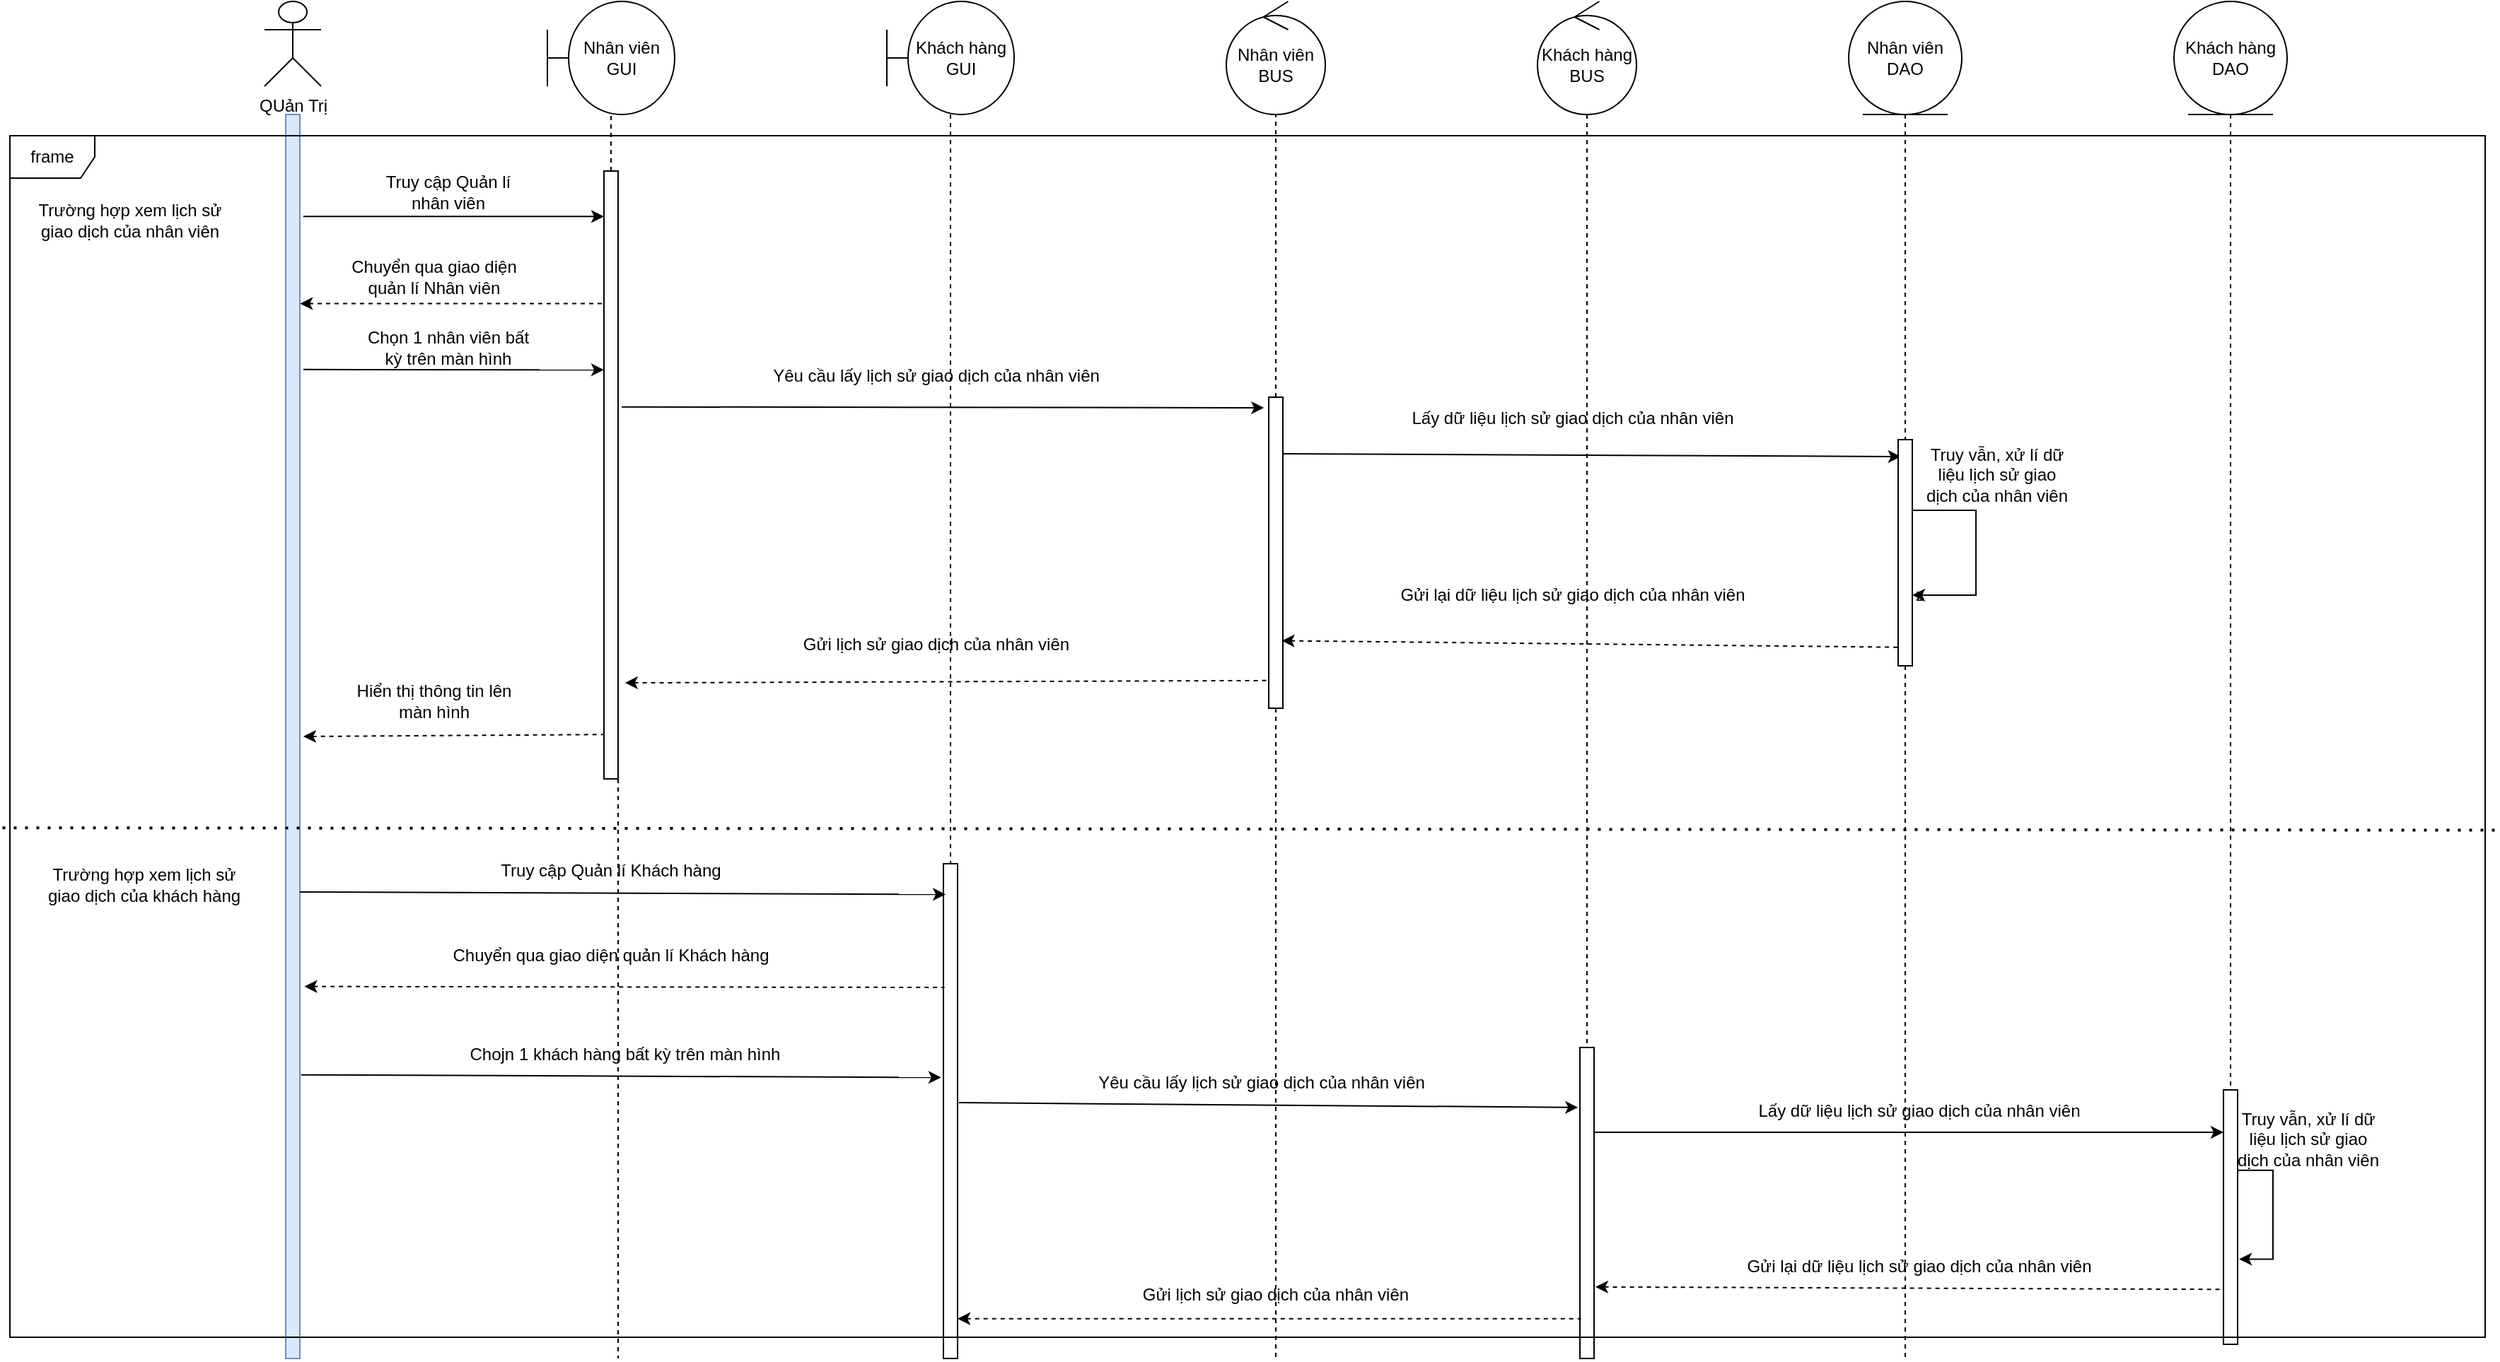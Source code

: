 <mxfile version="20.3.0" type="device"><diagram id="tAU3ARZs8YP1AsgfPNTk" name="Page-1"><mxGraphModel dx="2805" dy="1445" grid="1" gridSize="10" guides="1" tooltips="1" connect="1" arrows="1" fold="1" page="1" pageScale="1" pageWidth="850" pageHeight="1100" math="0" shadow="0"><root><mxCell id="0"/><mxCell id="1" parent="0"/><mxCell id="wdVBwy9PyyrBsqAOxplV-1" value="QUản Trị" style="shape=umlActor;verticalLabelPosition=bottom;verticalAlign=top;html=1;" vertex="1" parent="1"><mxGeometry x="160" y="240" width="40" height="60" as="geometry"/></mxCell><mxCell id="wdVBwy9PyyrBsqAOxplV-3" value="Nhân viên&lt;br&gt;GUI" style="shape=umlBoundary;whiteSpace=wrap;html=1;" vertex="1" parent="1"><mxGeometry x="360" y="240" width="90" height="80" as="geometry"/></mxCell><mxCell id="wdVBwy9PyyrBsqAOxplV-23" style="rounded=0;orthogonalLoop=1;jettySize=auto;html=1;entryX=0.5;entryY=0.111;entryDx=0;entryDy=0;entryPerimeter=0;dashed=1;startArrow=none;startFill=0;endArrow=none;endFill=0;" edge="1" parent="1" source="wdVBwy9PyyrBsqAOxplV-4" target="wdVBwy9PyyrBsqAOxplV-22"><mxGeometry relative="1" as="geometry"/></mxCell><mxCell id="wdVBwy9PyyrBsqAOxplV-4" value="Khách hàng&lt;br&gt;GUI" style="shape=umlBoundary;whiteSpace=wrap;html=1;" vertex="1" parent="1"><mxGeometry x="600" y="240" width="90" height="80" as="geometry"/></mxCell><mxCell id="wdVBwy9PyyrBsqAOxplV-32" style="edgeStyle=none;rounded=0;orthogonalLoop=1;jettySize=auto;html=1;dashed=1;startArrow=none;startFill=0;endArrow=none;endFill=0;" edge="1" parent="1" source="wdVBwy9PyyrBsqAOxplV-5" target="wdVBwy9PyyrBsqAOxplV-31"><mxGeometry relative="1" as="geometry"/></mxCell><mxCell id="wdVBwy9PyyrBsqAOxplV-5" value="Nhân viên&lt;br&gt;DAO" style="ellipse;shape=umlEntity;whiteSpace=wrap;html=1;" vertex="1" parent="1"><mxGeometry x="1280" y="240" width="80" height="80" as="geometry"/></mxCell><mxCell id="wdVBwy9PyyrBsqAOxplV-6" value="Nhân viên BUS" style="ellipse;shape=umlControl;whiteSpace=wrap;html=1;" vertex="1" parent="1"><mxGeometry x="840" y="240" width="70" height="80" as="geometry"/></mxCell><mxCell id="wdVBwy9PyyrBsqAOxplV-51" style="rounded=0;orthogonalLoop=1;jettySize=auto;html=1;startArrow=none;startFill=0;endArrow=none;endFill=0;dashed=1;" edge="1" parent="1" source="wdVBwy9PyyrBsqAOxplV-7" target="wdVBwy9PyyrBsqAOxplV-50"><mxGeometry relative="1" as="geometry"/></mxCell><mxCell id="wdVBwy9PyyrBsqAOxplV-7" value="Khách hàng&lt;br&gt;BUS" style="ellipse;shape=umlControl;whiteSpace=wrap;html=1;" vertex="1" parent="1"><mxGeometry x="1060" y="240" width="70" height="80" as="geometry"/></mxCell><mxCell id="wdVBwy9PyyrBsqAOxplV-66" style="rounded=0;orthogonalLoop=1;jettySize=auto;html=1;startArrow=none;startFill=0;endArrow=none;endFill=0;dashed=1;" edge="1" parent="1" source="wdVBwy9PyyrBsqAOxplV-8" target="wdVBwy9PyyrBsqAOxplV-53"><mxGeometry relative="1" as="geometry"/></mxCell><mxCell id="wdVBwy9PyyrBsqAOxplV-8" value="Khách hàng&lt;br&gt;DAO" style="ellipse;shape=umlEntity;whiteSpace=wrap;html=1;" vertex="1" parent="1"><mxGeometry x="1510" y="240" width="80" height="80" as="geometry"/></mxCell><mxCell id="wdVBwy9PyyrBsqAOxplV-9" value="" style="html=1;points=[];perimeter=orthogonalPerimeter;fillColor=#dae8fc;strokeColor=#6c8ebf;" vertex="1" parent="1"><mxGeometry x="175" y="320" width="10" height="880" as="geometry"/></mxCell><mxCell id="wdVBwy9PyyrBsqAOxplV-14" style="rounded=0;orthogonalLoop=1;jettySize=auto;html=1;dashed=1;endArrow=none;endFill=0;" edge="1" parent="1" source="wdVBwy9PyyrBsqAOxplV-13" target="wdVBwy9PyyrBsqAOxplV-3"><mxGeometry relative="1" as="geometry"/></mxCell><mxCell id="wdVBwy9PyyrBsqAOxplV-80" style="edgeStyle=none;rounded=0;orthogonalLoop=1;jettySize=auto;html=1;dashed=1;startArrow=none;startFill=0;endArrow=none;endFill=0;" edge="1" parent="1" source="wdVBwy9PyyrBsqAOxplV-13"><mxGeometry relative="1" as="geometry"><mxPoint x="410" y="1200" as="targetPoint"/></mxGeometry></mxCell><mxCell id="wdVBwy9PyyrBsqAOxplV-13" value="" style="html=1;points=[];perimeter=orthogonalPerimeter;" vertex="1" parent="1"><mxGeometry x="400" y="360" width="10" height="430" as="geometry"/></mxCell><mxCell id="wdVBwy9PyyrBsqAOxplV-15" value="" style="endArrow=classic;html=1;rounded=0;exitX=1.245;exitY=0.082;exitDx=0;exitDy=0;exitPerimeter=0;" edge="1" parent="1" source="wdVBwy9PyyrBsqAOxplV-9" target="wdVBwy9PyyrBsqAOxplV-13"><mxGeometry width="50" height="50" relative="1" as="geometry"><mxPoint x="190" y="390" as="sourcePoint"/><mxPoint x="390" y="390" as="targetPoint"/></mxGeometry></mxCell><mxCell id="wdVBwy9PyyrBsqAOxplV-16" value="Truy cập Quản lí nhân viên" style="text;html=1;strokeColor=none;fillColor=none;align=center;verticalAlign=middle;whiteSpace=wrap;rounded=0;" vertex="1" parent="1"><mxGeometry x="230" y="360" width="120" height="30" as="geometry"/></mxCell><mxCell id="wdVBwy9PyyrBsqAOxplV-17" value="" style="endArrow=none;html=1;rounded=0;dashed=1;endFill=0;startArrow=classic;startFill=1;exitX=1.01;exitY=0.152;exitDx=0;exitDy=0;exitPerimeter=0;" edge="1" parent="1" source="wdVBwy9PyyrBsqAOxplV-9" target="wdVBwy9PyyrBsqAOxplV-13"><mxGeometry width="50" height="50" relative="1" as="geometry"><mxPoint x="195" y="450" as="sourcePoint"/><mxPoint x="385" y="450" as="targetPoint"/></mxGeometry></mxCell><mxCell id="wdVBwy9PyyrBsqAOxplV-18" value="Chuyển qua giao diện quản lí Khách hàng" style="text;html=1;strokeColor=none;fillColor=none;align=center;verticalAlign=middle;whiteSpace=wrap;rounded=0;" vertex="1" parent="1"><mxGeometry x="245" y="900" width="320" height="30" as="geometry"/></mxCell><mxCell id="wdVBwy9PyyrBsqAOxplV-19" value="" style="endArrow=classic;html=1;rounded=0;exitX=1.245;exitY=0.205;exitDx=0;exitDy=0;exitPerimeter=0;entryX=0;entryY=0.327;entryDx=0;entryDy=0;entryPerimeter=0;" edge="1" parent="1" source="wdVBwy9PyyrBsqAOxplV-9" target="wdVBwy9PyyrBsqAOxplV-13"><mxGeometry width="50" height="50" relative="1" as="geometry"><mxPoint x="187.55" y="500.0" as="sourcePoint"/><mxPoint x="392.45" y="500.04" as="targetPoint"/></mxGeometry></mxCell><mxCell id="wdVBwy9PyyrBsqAOxplV-20" value="Chọn 1 nhân viên bất kỳ trên màn hình" style="text;html=1;strokeColor=none;fillColor=none;align=center;verticalAlign=middle;whiteSpace=wrap;rounded=0;" vertex="1" parent="1"><mxGeometry x="230" y="470" width="120" height="30" as="geometry"/></mxCell><mxCell id="wdVBwy9PyyrBsqAOxplV-22" value="" style="html=1;points=[];perimeter=orthogonalPerimeter;" vertex="1" parent="1"><mxGeometry x="640" y="850" width="10" height="350" as="geometry"/></mxCell><mxCell id="wdVBwy9PyyrBsqAOxplV-25" value="" style="endArrow=classic;html=1;rounded=0;exitX=1.255;exitY=0.388;exitDx=0;exitDy=0;exitPerimeter=0;entryX=-0.333;entryY=0.034;entryDx=0;entryDy=0;entryPerimeter=0;" edge="1" parent="1" source="wdVBwy9PyyrBsqAOxplV-13" target="wdVBwy9PyyrBsqAOxplV-27"><mxGeometry width="50" height="50" relative="1" as="geometry"><mxPoint x="425.0" y="530" as="sourcePoint"/><mxPoint x="860" y="530" as="targetPoint"/></mxGeometry></mxCell><mxCell id="wdVBwy9PyyrBsqAOxplV-26" value="Yêu cầu lấy lịch sử giao dịch của nhân viên" style="text;html=1;strokeColor=none;fillColor=none;align=center;verticalAlign=middle;whiteSpace=wrap;rounded=0;" vertex="1" parent="1"><mxGeometry x="510" y="490" width="250" height="30" as="geometry"/></mxCell><mxCell id="wdVBwy9PyyrBsqAOxplV-28" style="edgeStyle=none;rounded=0;orthogonalLoop=1;jettySize=auto;html=1;dashed=1;startArrow=none;startFill=0;endArrow=none;endFill=0;" edge="1" parent="1" source="wdVBwy9PyyrBsqAOxplV-27" target="wdVBwy9PyyrBsqAOxplV-6"><mxGeometry relative="1" as="geometry"/></mxCell><mxCell id="wdVBwy9PyyrBsqAOxplV-81" style="edgeStyle=none;rounded=0;orthogonalLoop=1;jettySize=auto;html=1;dashed=1;startArrow=none;startFill=0;endArrow=none;endFill=0;" edge="1" parent="1" source="wdVBwy9PyyrBsqAOxplV-27"><mxGeometry relative="1" as="geometry"><mxPoint x="875" y="1200" as="targetPoint"/></mxGeometry></mxCell><mxCell id="wdVBwy9PyyrBsqAOxplV-27" value="" style="html=1;points=[];perimeter=orthogonalPerimeter;" vertex="1" parent="1"><mxGeometry x="870" y="520" width="10" height="220" as="geometry"/></mxCell><mxCell id="wdVBwy9PyyrBsqAOxplV-30" value="" style="endArrow=classic;html=1;rounded=0;exitX=1.01;exitY=0.044;exitDx=0;exitDy=0;exitPerimeter=0;entryX=0.186;entryY=0.075;entryDx=0;entryDy=0;entryPerimeter=0;" edge="1" parent="1" target="wdVBwy9PyyrBsqAOxplV-75"><mxGeometry width="50" height="50" relative="1" as="geometry"><mxPoint x="880.0" y="560" as="sourcePoint"/><mxPoint x="1315" y="560" as="targetPoint"/></mxGeometry></mxCell><mxCell id="wdVBwy9PyyrBsqAOxplV-31" value="" style="html=1;points=[];perimeter=orthogonalPerimeter;" vertex="1" parent="1"><mxGeometry x="1315" y="560" width="10" height="150" as="geometry"/></mxCell><mxCell id="wdVBwy9PyyrBsqAOxplV-33" value="Lấy dữ liệu lịch sử giao dịch của nhân viên" style="text;html=1;strokeColor=none;fillColor=none;align=center;verticalAlign=middle;whiteSpace=wrap;rounded=0;" vertex="1" parent="1"><mxGeometry x="960" y="520" width="250" height="30" as="geometry"/></mxCell><mxCell id="wdVBwy9PyyrBsqAOxplV-35" value="" style="endArrow=classic;html=1;rounded=0;exitX=0.99;exitY=0.279;exitDx=0;exitDy=0;exitPerimeter=0;edgeStyle=orthogonalEdgeStyle;" edge="1" parent="1" source="wdVBwy9PyyrBsqAOxplV-31" target="wdVBwy9PyyrBsqAOxplV-31"><mxGeometry width="50" height="50" relative="1" as="geometry"><mxPoint x="1060" y="600" as="sourcePoint"/><mxPoint x="1110" y="550" as="targetPoint"/><Array as="points"><mxPoint x="1370" y="600"/><mxPoint x="1370" y="660"/></Array></mxGeometry></mxCell><mxCell id="wdVBwy9PyyrBsqAOxplV-36" value="Truy vẫn, xử lí dữ liệu lịch sử giao&lt;br&gt;dịch của nhân viên" style="text;html=1;strokeColor=none;fillColor=none;align=center;verticalAlign=middle;whiteSpace=wrap;rounded=0;" vertex="1" parent="1"><mxGeometry x="1330" y="560" width="110" height="30" as="geometry"/></mxCell><mxCell id="wdVBwy9PyyrBsqAOxplV-38" value="z" style="text;html=1;align=center;verticalAlign=middle;resizable=0;points=[];autosize=1;strokeColor=none;fillColor=none;" vertex="1" parent="1"><mxGeometry x="1315" y="645" width="30" height="30" as="geometry"/></mxCell><mxCell id="wdVBwy9PyyrBsqAOxplV-39" value="" style="endArrow=none;html=1;rounded=0;dashed=1;endFill=0;startArrow=classic;startFill=1;exitX=0.922;exitY=0.783;exitDx=0;exitDy=0;exitPerimeter=0;entryX=0.029;entryY=0.918;entryDx=0;entryDy=0;entryPerimeter=0;" edge="1" parent="1" source="wdVBwy9PyyrBsqAOxplV-27" target="wdVBwy9PyyrBsqAOxplV-75"><mxGeometry width="50" height="50" relative="1" as="geometry"><mxPoint x="900" y="690" as="sourcePoint"/><mxPoint x="1315" y="690" as="targetPoint"/></mxGeometry></mxCell><mxCell id="wdVBwy9PyyrBsqAOxplV-40" value="Gửi lại dữ liệu lịch sử giao dịch của nhân viên" style="text;html=1;strokeColor=none;fillColor=none;align=center;verticalAlign=middle;whiteSpace=wrap;rounded=0;" vertex="1" parent="1"><mxGeometry x="960" y="645" width="250" height="30" as="geometry"/></mxCell><mxCell id="wdVBwy9PyyrBsqAOxplV-41" value="" style="endArrow=none;html=1;rounded=0;dashed=1;endFill=0;startArrow=classic;startFill=1;entryX=-0.02;entryY=0.911;entryDx=0;entryDy=0;entryPerimeter=0;exitX=1.49;exitY=0.842;exitDx=0;exitDy=0;exitPerimeter=0;" edge="1" parent="1" source="wdVBwy9PyyrBsqAOxplV-13" target="wdVBwy9PyyrBsqAOxplV-27"><mxGeometry width="50" height="50" relative="1" as="geometry"><mxPoint x="455" y="720.0" as="sourcePoint"/><mxPoint x="860" y="720" as="targetPoint"/></mxGeometry></mxCell><mxCell id="wdVBwy9PyyrBsqAOxplV-42" value="Gửi lịch sử giao dịch của nhân viên" style="text;html=1;strokeColor=none;fillColor=none;align=center;verticalAlign=middle;whiteSpace=wrap;rounded=0;" vertex="1" parent="1"><mxGeometry x="510" y="680" width="250" height="30" as="geometry"/></mxCell><mxCell id="wdVBwy9PyyrBsqAOxplV-43" value="" style="endArrow=none;html=1;rounded=0;dashed=1;endFill=0;startArrow=classic;startFill=1;entryX=-0.078;entryY=0.927;entryDx=0;entryDy=0;entryPerimeter=0;exitX=1.245;exitY=0.5;exitDx=0;exitDy=0;exitPerimeter=0;" edge="1" parent="1" source="wdVBwy9PyyrBsqAOxplV-9" target="wdVBwy9PyyrBsqAOxplV-13"><mxGeometry width="50" height="50" relative="1" as="geometry"><mxPoint x="210" y="770" as="sourcePoint"/><mxPoint x="375" y="760" as="targetPoint"/></mxGeometry></mxCell><mxCell id="wdVBwy9PyyrBsqAOxplV-44" value="Hiển thị thông tin lên màn hình" style="text;html=1;strokeColor=none;fillColor=none;align=center;verticalAlign=middle;whiteSpace=wrap;rounded=0;" vertex="1" parent="1"><mxGeometry x="220" y="720" width="120" height="30" as="geometry"/></mxCell><mxCell id="wdVBwy9PyyrBsqAOxplV-46" value="" style="endArrow=classic;html=1;rounded=0;exitX=1;exitY=0.625;exitDx=0;exitDy=0;exitPerimeter=0;entryX=0.157;entryY=0.062;entryDx=0;entryDy=0;entryPerimeter=0;" edge="1" parent="1" source="wdVBwy9PyyrBsqAOxplV-9" target="wdVBwy9PyyrBsqAOxplV-22"><mxGeometry width="50" height="50" relative="1" as="geometry"><mxPoint x="185" y="864.29" as="sourcePoint"/><mxPoint x="630" y="870" as="targetPoint"/></mxGeometry></mxCell><mxCell id="wdVBwy9PyyrBsqAOxplV-47" value="Truy cập Quản lí Khách hàng" style="text;html=1;strokeColor=none;fillColor=none;align=center;verticalAlign=middle;whiteSpace=wrap;rounded=0;" vertex="1" parent="1"><mxGeometry x="300" y="840" width="210" height="30" as="geometry"/></mxCell><mxCell id="wdVBwy9PyyrBsqAOxplV-49" value="" style="endArrow=classic;html=1;rounded=0;exitX=1.098;exitY=0.483;exitDx=0;exitDy=0;exitPerimeter=0;entryX=-0.137;entryY=0.193;entryDx=0;entryDy=0;entryPerimeter=0;" edge="1" parent="1" source="wdVBwy9PyyrBsqAOxplV-22" target="wdVBwy9PyyrBsqAOxplV-50"><mxGeometry width="50" height="50" relative="1" as="geometry"><mxPoint x="655.0" y="1010" as="sourcePoint"/><mxPoint x="1090" y="1010" as="targetPoint"/></mxGeometry></mxCell><mxCell id="wdVBwy9PyyrBsqAOxplV-50" value="" style="html=1;points=[];perimeter=orthogonalPerimeter;" vertex="1" parent="1"><mxGeometry x="1090" y="980" width="10" height="220" as="geometry"/></mxCell><mxCell id="wdVBwy9PyyrBsqAOxplV-53" value="" style="html=1;points=[];perimeter=orthogonalPerimeter;" vertex="1" parent="1"><mxGeometry x="1545" y="1010" width="10" height="180" as="geometry"/></mxCell><mxCell id="wdVBwy9PyyrBsqAOxplV-55" value="" style="endArrow=classic;html=1;rounded=0;edgeStyle=orthogonalEdgeStyle;exitX=0.947;exitY=0.316;exitDx=0;exitDy=0;exitPerimeter=0;entryX=1.107;entryY=0.665;entryDx=0;entryDy=0;entryPerimeter=0;" edge="1" parent="1" source="wdVBwy9PyyrBsqAOxplV-53" target="wdVBwy9PyyrBsqAOxplV-53"><mxGeometry width="50" height="50" relative="1" as="geometry"><mxPoint x="1600" y="1060" as="sourcePoint"/><mxPoint x="1560" y="1130" as="targetPoint"/><Array as="points"><mxPoint x="1580" y="1067"/><mxPoint x="1580" y="1130"/></Array></mxGeometry></mxCell><mxCell id="wdVBwy9PyyrBsqAOxplV-56" value="Truy vẫn, xử lí dữ liệu lịch sử giao&lt;br&gt;dịch của nhân viên" style="text;html=1;strokeColor=none;fillColor=none;align=center;verticalAlign=middle;whiteSpace=wrap;rounded=0;" vertex="1" parent="1"><mxGeometry x="1550" y="1030" width="110" height="30" as="geometry"/></mxCell><mxCell id="wdVBwy9PyyrBsqAOxplV-58" value="" style="endArrow=classic;html=1;rounded=0;" edge="1" parent="1" target="wdVBwy9PyyrBsqAOxplV-53"><mxGeometry width="50" height="50" relative="1" as="geometry"><mxPoint x="1100" y="1040" as="sourcePoint"/><mxPoint x="1537.5" y="1040" as="targetPoint"/></mxGeometry></mxCell><mxCell id="wdVBwy9PyyrBsqAOxplV-59" value="" style="endArrow=none;html=1;rounded=0;dashed=1;endFill=0;startArrow=classic;startFill=1;entryX=-0.173;entryY=0.784;entryDx=0;entryDy=0;entryPerimeter=0;exitX=1.093;exitY=0.77;exitDx=0;exitDy=0;exitPerimeter=0;" edge="1" parent="1" source="wdVBwy9PyyrBsqAOxplV-50" target="wdVBwy9PyyrBsqAOxplV-53"><mxGeometry width="50" height="50" relative="1" as="geometry"><mxPoint x="1100" y="1150" as="sourcePoint"/><mxPoint x="1515" y="1150" as="targetPoint"/></mxGeometry></mxCell><mxCell id="wdVBwy9PyyrBsqAOxplV-60" value="" style="endArrow=none;html=1;rounded=0;dashed=1;endFill=0;startArrow=classic;startFill=1;entryX=0.08;entryY=0.872;entryDx=0;entryDy=0;entryPerimeter=0;" edge="1" parent="1" source="wdVBwy9PyyrBsqAOxplV-22" target="wdVBwy9PyyrBsqAOxplV-50"><mxGeometry width="50" height="50" relative="1" as="geometry"><mxPoint x="660" y="1170" as="sourcePoint"/><mxPoint x="1065" y="1170" as="targetPoint"/></mxGeometry></mxCell><mxCell id="wdVBwy9PyyrBsqAOxplV-61" value="" style="endArrow=none;html=1;rounded=0;dashed=1;endFill=0;startArrow=classic;startFill=1;exitX=1.324;exitY=0.701;exitDx=0;exitDy=0;exitPerimeter=0;entryX=0.078;entryY=0.25;entryDx=0;entryDy=0;entryPerimeter=0;" edge="1" parent="1" source="wdVBwy9PyyrBsqAOxplV-9" target="wdVBwy9PyyrBsqAOxplV-22"><mxGeometry width="50" height="50" relative="1" as="geometry"><mxPoint x="190" y="955" as="sourcePoint"/><mxPoint x="605" y="955" as="targetPoint"/></mxGeometry></mxCell><mxCell id="wdVBwy9PyyrBsqAOxplV-67" value="" style="endArrow=classic;html=1;rounded=0;exitX=1.088;exitY=0.772;exitDx=0;exitDy=0;exitPerimeter=0;entryX=-0.157;entryY=0.432;entryDx=0;entryDy=0;entryPerimeter=0;" edge="1" parent="1" source="wdVBwy9PyyrBsqAOxplV-9" target="wdVBwy9PyyrBsqAOxplV-22"><mxGeometry width="50" height="50" relative="1" as="geometry"><mxPoint x="200" y="1002" as="sourcePoint"/><mxPoint x="620" y="1002" as="targetPoint"/></mxGeometry></mxCell><mxCell id="wdVBwy9PyyrBsqAOxplV-68" value="Chojn 1 khách hàng bất kỳ trên màn hình" style="text;html=1;strokeColor=none;fillColor=none;align=center;verticalAlign=middle;whiteSpace=wrap;rounded=0;" vertex="1" parent="1"><mxGeometry x="270" y="970" width="290" height="30" as="geometry"/></mxCell><mxCell id="wdVBwy9PyyrBsqAOxplV-69" value="Yêu cầu lấy lịch sử giao dịch của nhân viên" style="text;html=1;strokeColor=none;fillColor=none;align=center;verticalAlign=middle;whiteSpace=wrap;rounded=0;" vertex="1" parent="1"><mxGeometry x="740" y="990" width="250" height="30" as="geometry"/></mxCell><mxCell id="wdVBwy9PyyrBsqAOxplV-70" value="Gửi lịch sử giao dịch của nhân viên" style="text;html=1;strokeColor=none;fillColor=none;align=center;verticalAlign=middle;whiteSpace=wrap;rounded=0;" vertex="1" parent="1"><mxGeometry x="750" y="1140" width="250" height="30" as="geometry"/></mxCell><mxCell id="wdVBwy9PyyrBsqAOxplV-71" value="Lấy dữ liệu lịch sử giao dịch của nhân viên" style="text;html=1;strokeColor=none;fillColor=none;align=center;verticalAlign=middle;whiteSpace=wrap;rounded=0;" vertex="1" parent="1"><mxGeometry x="1205" y="1010" width="250" height="30" as="geometry"/></mxCell><mxCell id="wdVBwy9PyyrBsqAOxplV-72" value="Gửi lại dữ liệu lịch sử giao dịch của nhân viên" style="text;html=1;strokeColor=none;fillColor=none;align=center;verticalAlign=middle;whiteSpace=wrap;rounded=0;" vertex="1" parent="1"><mxGeometry x="1205" y="1120" width="250" height="30" as="geometry"/></mxCell><mxCell id="wdVBwy9PyyrBsqAOxplV-74" value="Chuyển qua giao diện quản lí Nhân viên" style="text;html=1;strokeColor=none;fillColor=none;align=center;verticalAlign=middle;whiteSpace=wrap;rounded=0;" vertex="1" parent="1"><mxGeometry x="210" y="420" width="140" height="30" as="geometry"/></mxCell><mxCell id="wdVBwy9PyyrBsqAOxplV-82" style="edgeStyle=none;rounded=0;orthogonalLoop=1;jettySize=auto;html=1;dashed=1;startArrow=none;startFill=0;endArrow=none;endFill=0;" edge="1" parent="1" source="wdVBwy9PyyrBsqAOxplV-75"><mxGeometry relative="1" as="geometry"><mxPoint x="1320" y="1200" as="targetPoint"/></mxGeometry></mxCell><mxCell id="wdVBwy9PyyrBsqAOxplV-75" value="" style="html=1;points=[];perimeter=orthogonalPerimeter;" vertex="1" parent="1"><mxGeometry x="1315" y="550" width="10" height="160" as="geometry"/></mxCell><mxCell id="wdVBwy9PyyrBsqAOxplV-77" value="frame" style="shape=umlFrame;whiteSpace=wrap;html=1;" vertex="1" parent="1"><mxGeometry x="-20" y="335" width="1750" height="850" as="geometry"/></mxCell><mxCell id="wdVBwy9PyyrBsqAOxplV-78" value="" style="endArrow=none;dashed=1;html=1;dashPattern=1 3;strokeWidth=2;rounded=0;exitX=-0.003;exitY=0.576;exitDx=0;exitDy=0;exitPerimeter=0;entryX=1.004;entryY=0.578;entryDx=0;entryDy=0;entryPerimeter=0;" edge="1" parent="1" source="wdVBwy9PyyrBsqAOxplV-77" target="wdVBwy9PyyrBsqAOxplV-77"><mxGeometry width="50" height="50" relative="1" as="geometry"><mxPoint x="760" y="820" as="sourcePoint"/><mxPoint x="1610" y="810" as="targetPoint"/></mxGeometry></mxCell><mxCell id="wdVBwy9PyyrBsqAOxplV-84" value="Trường hợp xem lịch sử giao dịch của nhân viên" style="text;html=1;strokeColor=none;fillColor=none;align=center;verticalAlign=middle;whiteSpace=wrap;rounded=0;" vertex="1" parent="1"><mxGeometry x="-10" y="380" width="150" height="30" as="geometry"/></mxCell><mxCell id="wdVBwy9PyyrBsqAOxplV-85" value="Trường hợp xem lịch sử giao dịch của khách hàng" style="text;html=1;strokeColor=none;fillColor=none;align=center;verticalAlign=middle;whiteSpace=wrap;rounded=0;" vertex="1" parent="1"><mxGeometry y="850" width="150" height="30" as="geometry"/></mxCell></root></mxGraphModel></diagram></mxfile>